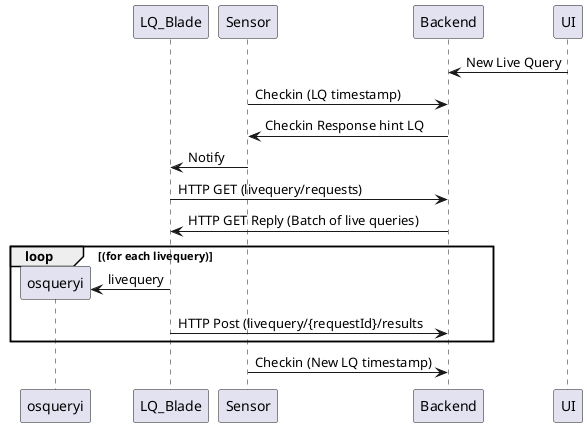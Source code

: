 @startuml
UI -> Backend : New Live Query
Sensor -> Backend : Checkin (LQ timestamp)
Backend -> Sensor : Checkin Response hint LQ
Sensor -> LQ_Blade : Notify
LQ_Blade -> Backend : HTTP GET (livequery/requests)
Backend -> LQ_Blade : HTTP GET Reply (Batch of live queries)

loop (for each livequery)
    create osqueryi
    LQ_Blade -> osqueryi : livequery
    LQ_Blade -> Backend : HTTP Post (livequery/{requestId}/results
end
Sensor -> Backend : Checkin (New LQ timestamp)

participant osqueryi order 50
participant LQ_Blade order 40
participant Sensor order 30
participant Backend order 20
participant UI order 10
@enduml